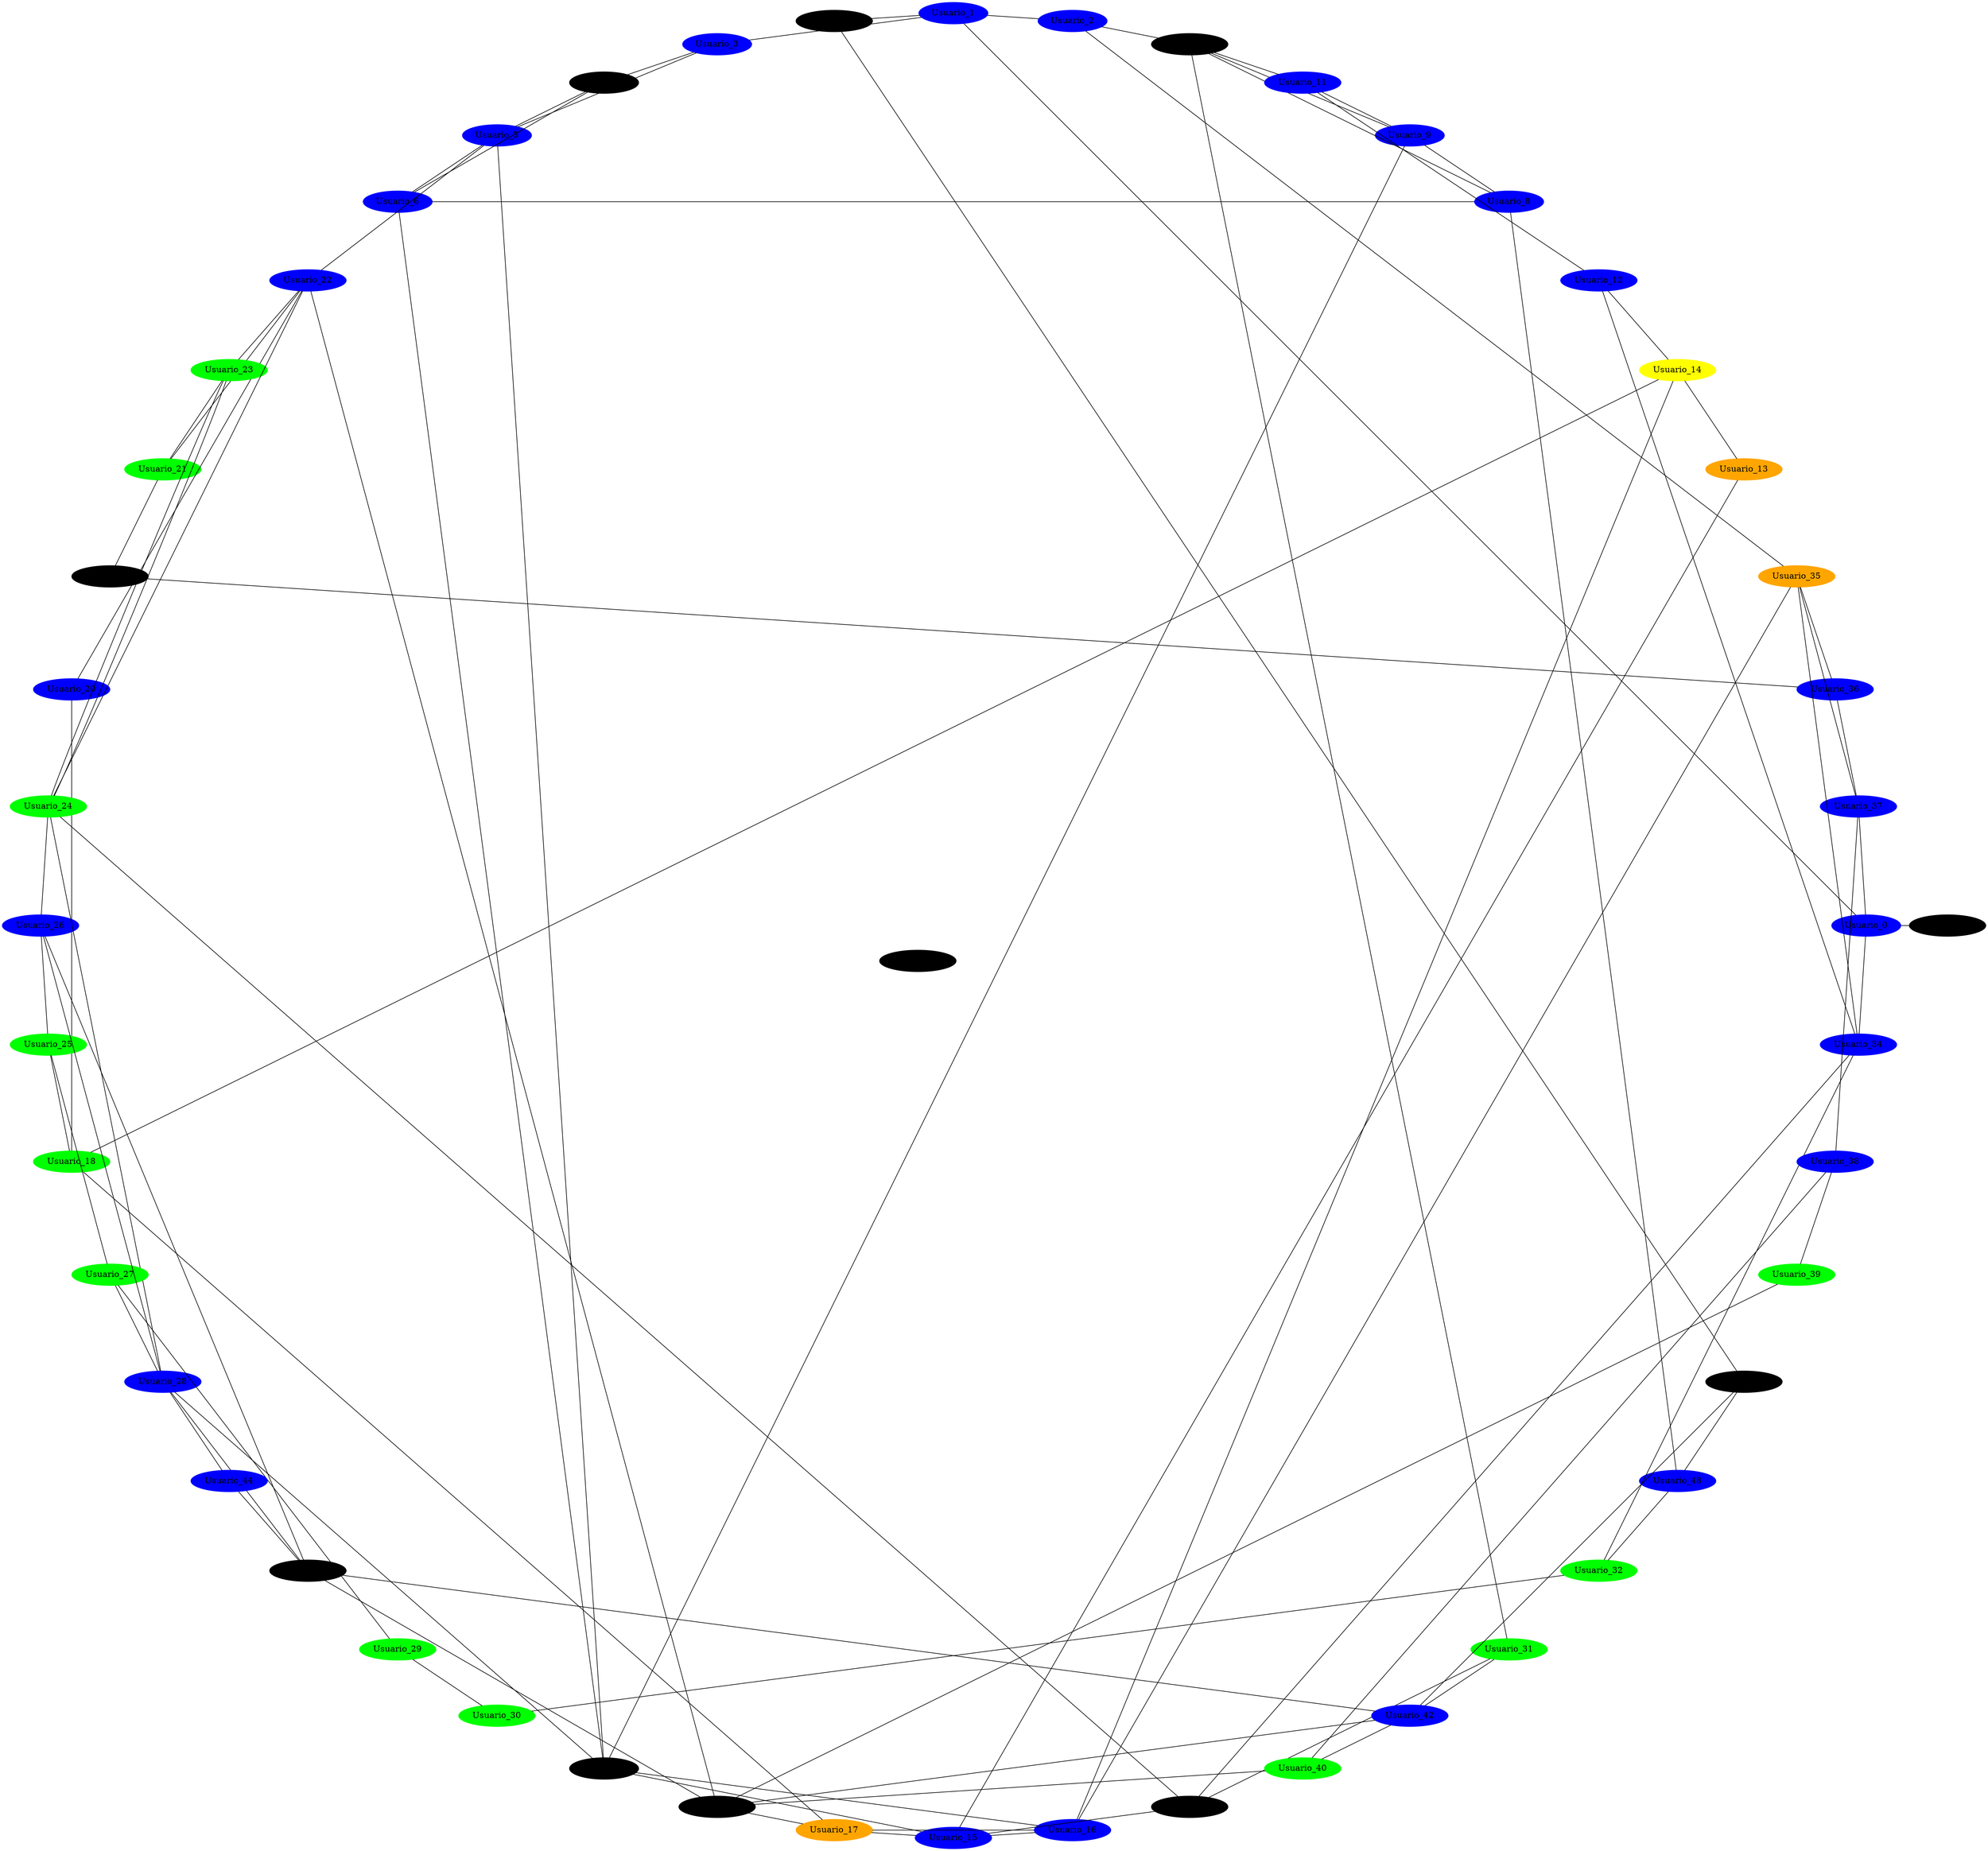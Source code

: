 graph Epidemia {
    layout=circo;
    node [style=filled];
    0 [label="Usuario_0" color=blue];
    1 [label="Usuario_1" color=blue];
    2 [label="Usuario_2" color=blue];
    3 [label="Usuario_3" color=blue];
    4 [label="Usuario_4" color=black];
    5 [label="Usuario_5" color=blue];
    6 [label="Usuario_6" color=blue];
    7 [label="Usuario_7" color=black];
    8 [label="Usuario_8" color=blue];
    9 [label="Usuario_9" color=blue];
    10 [label="Usuario_10" color=black];
    11 [label="Usuario_11" color=blue];
    12 [label="Usuario_12" color=blue];
    13 [label="Usuario_13" color=orange];
    14 [label="Usuario_14" color=yellow];
    15 [label="Usuario_15" color=blue];
    16 [label="Usuario_16" color=blue];
    17 [label="Usuario_17" color=orange];
    18 [label="Usuario_18" color=green];
    19 [label="Usuario_19" color=black];
    20 [label="Usuario_20" color=blue];
    21 [label="Usuario_21" color=green];
    22 [label="Usuario_22" color=blue];
    23 [label="Usuario_23" color=green];
    24 [label="Usuario_24" color=green];
    25 [label="Usuario_25" color=green];
    26 [label="Usuario_26" color=blue];
    27 [label="Usuario_27" color=green];
    28 [label="Usuario_28" color=blue];
    29 [label="Usuario_29" color=green];
    30 [label="Usuario_30" color=green];
    31 [label="Usuario_31" color=green];
    32 [label="Usuario_32" color=green];
    33 [label="Usuario_33" color=black];
    34 [label="Usuario_34" color=blue];
    35 [label="Usuario_35" color=orange];
    36 [label="Usuario_36" color=blue];
    37 [label="Usuario_37" color=blue];
    38 [label="Usuario_38" color=blue];
    39 [label="Usuario_39" color=green];
    40 [label="Usuario_40" color=green];
    41 [label="Usuario_41" color=black];
    42 [label="Usuario_42" color=blue];
    43 [label="Usuario_43" color=black];
    44 [label="Usuario_44" color=blue];
    45 [label="Usuario_45" color=black];
    46 [label="Usuario_46" color=black];
    47 [label="Usuario_47" color=black];
    48 [label="Usuario_48" color=blue];
    49 [label="Usuario_49" color=black];
    0 -- 1;
    0 -- 37;
    0 -- 34;
    0 -- 49;
    1 -- 2;
    1 -- 3;
    1 -- 45;
    2 -- 35;
    2 -- 10;
    3 -- 4;
    3 -- 5;
    4 -- 5;
    4 -- 6;
    5 -- 22;
    5 -- 6;
    5 -- 7;
    6 -- 7;
    6 -- 8;
    7 -- 15;
    7 -- 28;
    7 -- 16;
    7 -- 9;
    8 -- 48;
    8 -- 9;
    8 -- 10;
    9 -- 10;
    9 -- 11;
    10 -- 11;
    10 -- 31;
    11 -- 12;
    12 -- 34;
    12 -- 14;
    13 -- 14;
    13 -- 15;
    14 -- 18;
    14 -- 16;
    15 -- 33;
    15 -- 16;
    15 -- 17;
    16 -- 35;
    16 -- 17;
    17 -- 18;
    17 -- 41;
    18 -- 25;
    18 -- 20;
    19 -- 36;
    19 -- 21;
    20 -- 22;
    21 -- 22;
    21 -- 23;
    22 -- 41;
    22 -- 23;
    22 -- 24;
    23 -- 24;
    23 -- 24;
    24 -- 33;
    24 -- 28;
    24 -- 26;
    25 -- 26;
    25 -- 27;
    26 -- 43;
    26 -- 28;
    27 -- 28;
    27 -- 29;
    28 -- 44;
    28 -- 43;
    29 -- 30;
    30 -- 32;
    31 -- 42;
    31 -- 33;
    32 -- 48;
    32 -- 34;
    33 -- 34;
    34 -- 35;
    35 -- 36;
    35 -- 37;
    36 -- 37;
    37 -- 38;
    38 -- 39;
    38 -- 40;
    39 -- 41;
    40 -- 41;
    40 -- 42;
    41 -- 42;
    41 -- 43;
    42 -- 43;
    42 -- 47;
    43 -- 44;
    45 -- 47;
    47 -- 48;
}

